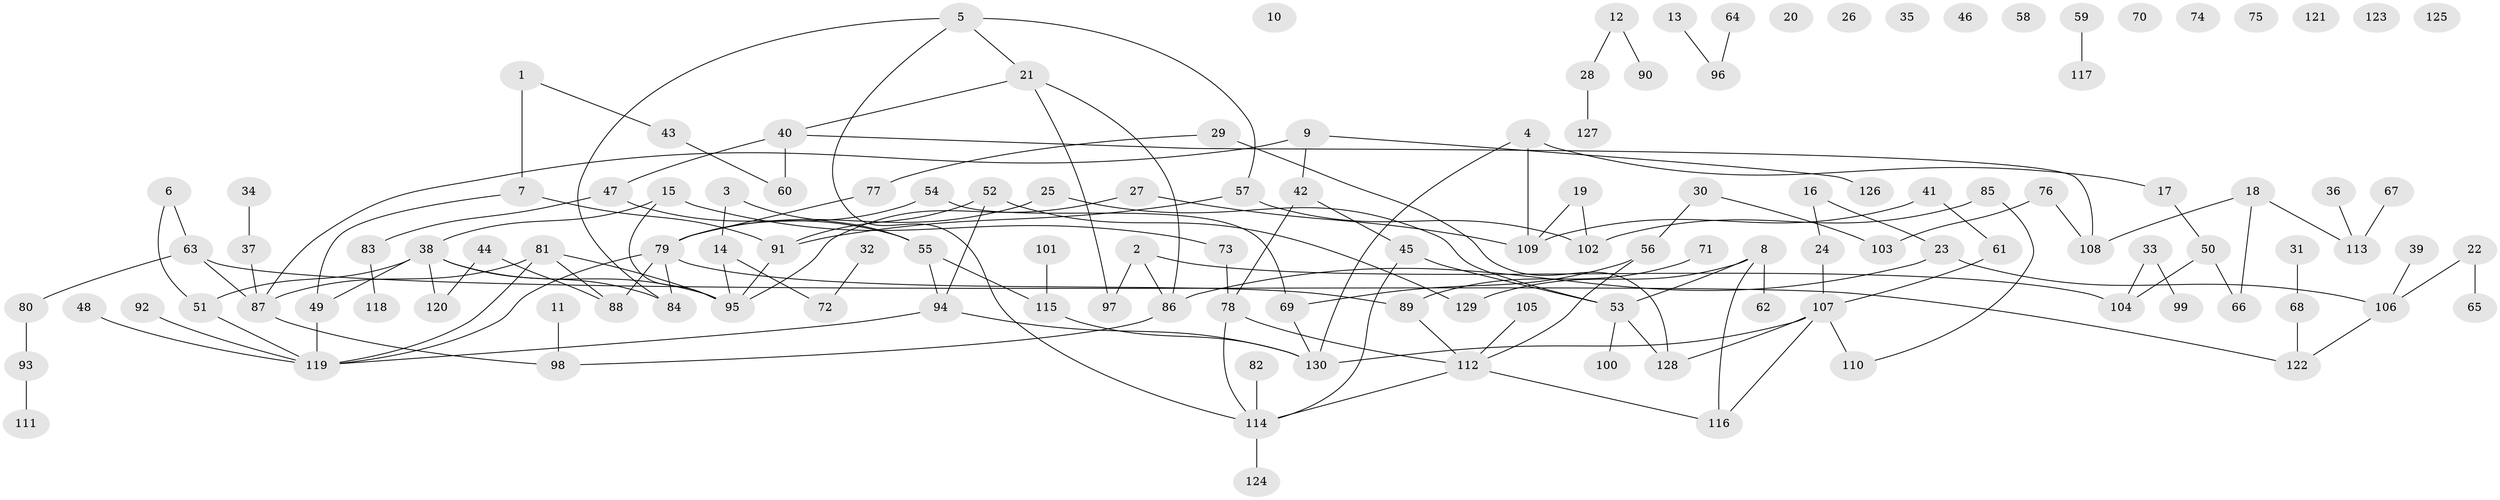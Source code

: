 // Generated by graph-tools (version 1.1) at 2025/13/03/09/25 04:13:13]
// undirected, 130 vertices, 152 edges
graph export_dot {
graph [start="1"]
  node [color=gray90,style=filled];
  1;
  2;
  3;
  4;
  5;
  6;
  7;
  8;
  9;
  10;
  11;
  12;
  13;
  14;
  15;
  16;
  17;
  18;
  19;
  20;
  21;
  22;
  23;
  24;
  25;
  26;
  27;
  28;
  29;
  30;
  31;
  32;
  33;
  34;
  35;
  36;
  37;
  38;
  39;
  40;
  41;
  42;
  43;
  44;
  45;
  46;
  47;
  48;
  49;
  50;
  51;
  52;
  53;
  54;
  55;
  56;
  57;
  58;
  59;
  60;
  61;
  62;
  63;
  64;
  65;
  66;
  67;
  68;
  69;
  70;
  71;
  72;
  73;
  74;
  75;
  76;
  77;
  78;
  79;
  80;
  81;
  82;
  83;
  84;
  85;
  86;
  87;
  88;
  89;
  90;
  91;
  92;
  93;
  94;
  95;
  96;
  97;
  98;
  99;
  100;
  101;
  102;
  103;
  104;
  105;
  106;
  107;
  108;
  109;
  110;
  111;
  112;
  113;
  114;
  115;
  116;
  117;
  118;
  119;
  120;
  121;
  122;
  123;
  124;
  125;
  126;
  127;
  128;
  129;
  130;
  1 -- 7;
  1 -- 43;
  2 -- 86;
  2 -- 97;
  2 -- 104;
  3 -- 14;
  3 -- 55;
  4 -- 17;
  4 -- 109;
  4 -- 130;
  5 -- 21;
  5 -- 57;
  5 -- 84;
  5 -- 114;
  6 -- 51;
  6 -- 63;
  7 -- 49;
  7 -- 91;
  8 -- 53;
  8 -- 62;
  8 -- 116;
  8 -- 129;
  9 -- 42;
  9 -- 87;
  9 -- 126;
  11 -- 98;
  12 -- 28;
  12 -- 90;
  13 -- 96;
  14 -- 72;
  14 -- 95;
  15 -- 38;
  15 -- 73;
  15 -- 95;
  16 -- 23;
  16 -- 24;
  17 -- 50;
  18 -- 66;
  18 -- 108;
  18 -- 113;
  19 -- 102;
  19 -- 109;
  21 -- 40;
  21 -- 86;
  21 -- 97;
  22 -- 65;
  22 -- 106;
  23 -- 86;
  23 -- 106;
  24 -- 107;
  25 -- 53;
  25 -- 79;
  27 -- 95;
  27 -- 109;
  28 -- 127;
  29 -- 77;
  29 -- 128;
  30 -- 56;
  30 -- 103;
  31 -- 68;
  32 -- 72;
  33 -- 99;
  33 -- 104;
  34 -- 37;
  36 -- 113;
  37 -- 87;
  38 -- 49;
  38 -- 51;
  38 -- 84;
  38 -- 95;
  38 -- 120;
  39 -- 106;
  40 -- 47;
  40 -- 60;
  40 -- 108;
  41 -- 61;
  41 -- 109;
  42 -- 45;
  42 -- 78;
  43 -- 60;
  44 -- 88;
  44 -- 120;
  45 -- 53;
  45 -- 114;
  47 -- 55;
  47 -- 83;
  48 -- 119;
  49 -- 119;
  50 -- 66;
  50 -- 104;
  51 -- 119;
  52 -- 91;
  52 -- 94;
  52 -- 129;
  53 -- 100;
  53 -- 128;
  54 -- 69;
  54 -- 79;
  55 -- 94;
  55 -- 115;
  56 -- 69;
  56 -- 112;
  57 -- 91;
  57 -- 102;
  59 -- 117;
  61 -- 107;
  63 -- 80;
  63 -- 87;
  63 -- 122;
  64 -- 96;
  67 -- 113;
  68 -- 122;
  69 -- 130;
  71 -- 89;
  73 -- 78;
  76 -- 103;
  76 -- 108;
  77 -- 79;
  78 -- 112;
  78 -- 114;
  79 -- 84;
  79 -- 88;
  79 -- 89;
  79 -- 119;
  80 -- 93;
  81 -- 87;
  81 -- 88;
  81 -- 95;
  81 -- 119;
  82 -- 114;
  83 -- 118;
  85 -- 102;
  85 -- 110;
  86 -- 98;
  87 -- 98;
  89 -- 112;
  91 -- 95;
  92 -- 119;
  93 -- 111;
  94 -- 119;
  94 -- 130;
  101 -- 115;
  105 -- 112;
  106 -- 122;
  107 -- 110;
  107 -- 116;
  107 -- 128;
  107 -- 130;
  112 -- 114;
  112 -- 116;
  114 -- 124;
  115 -- 130;
}
